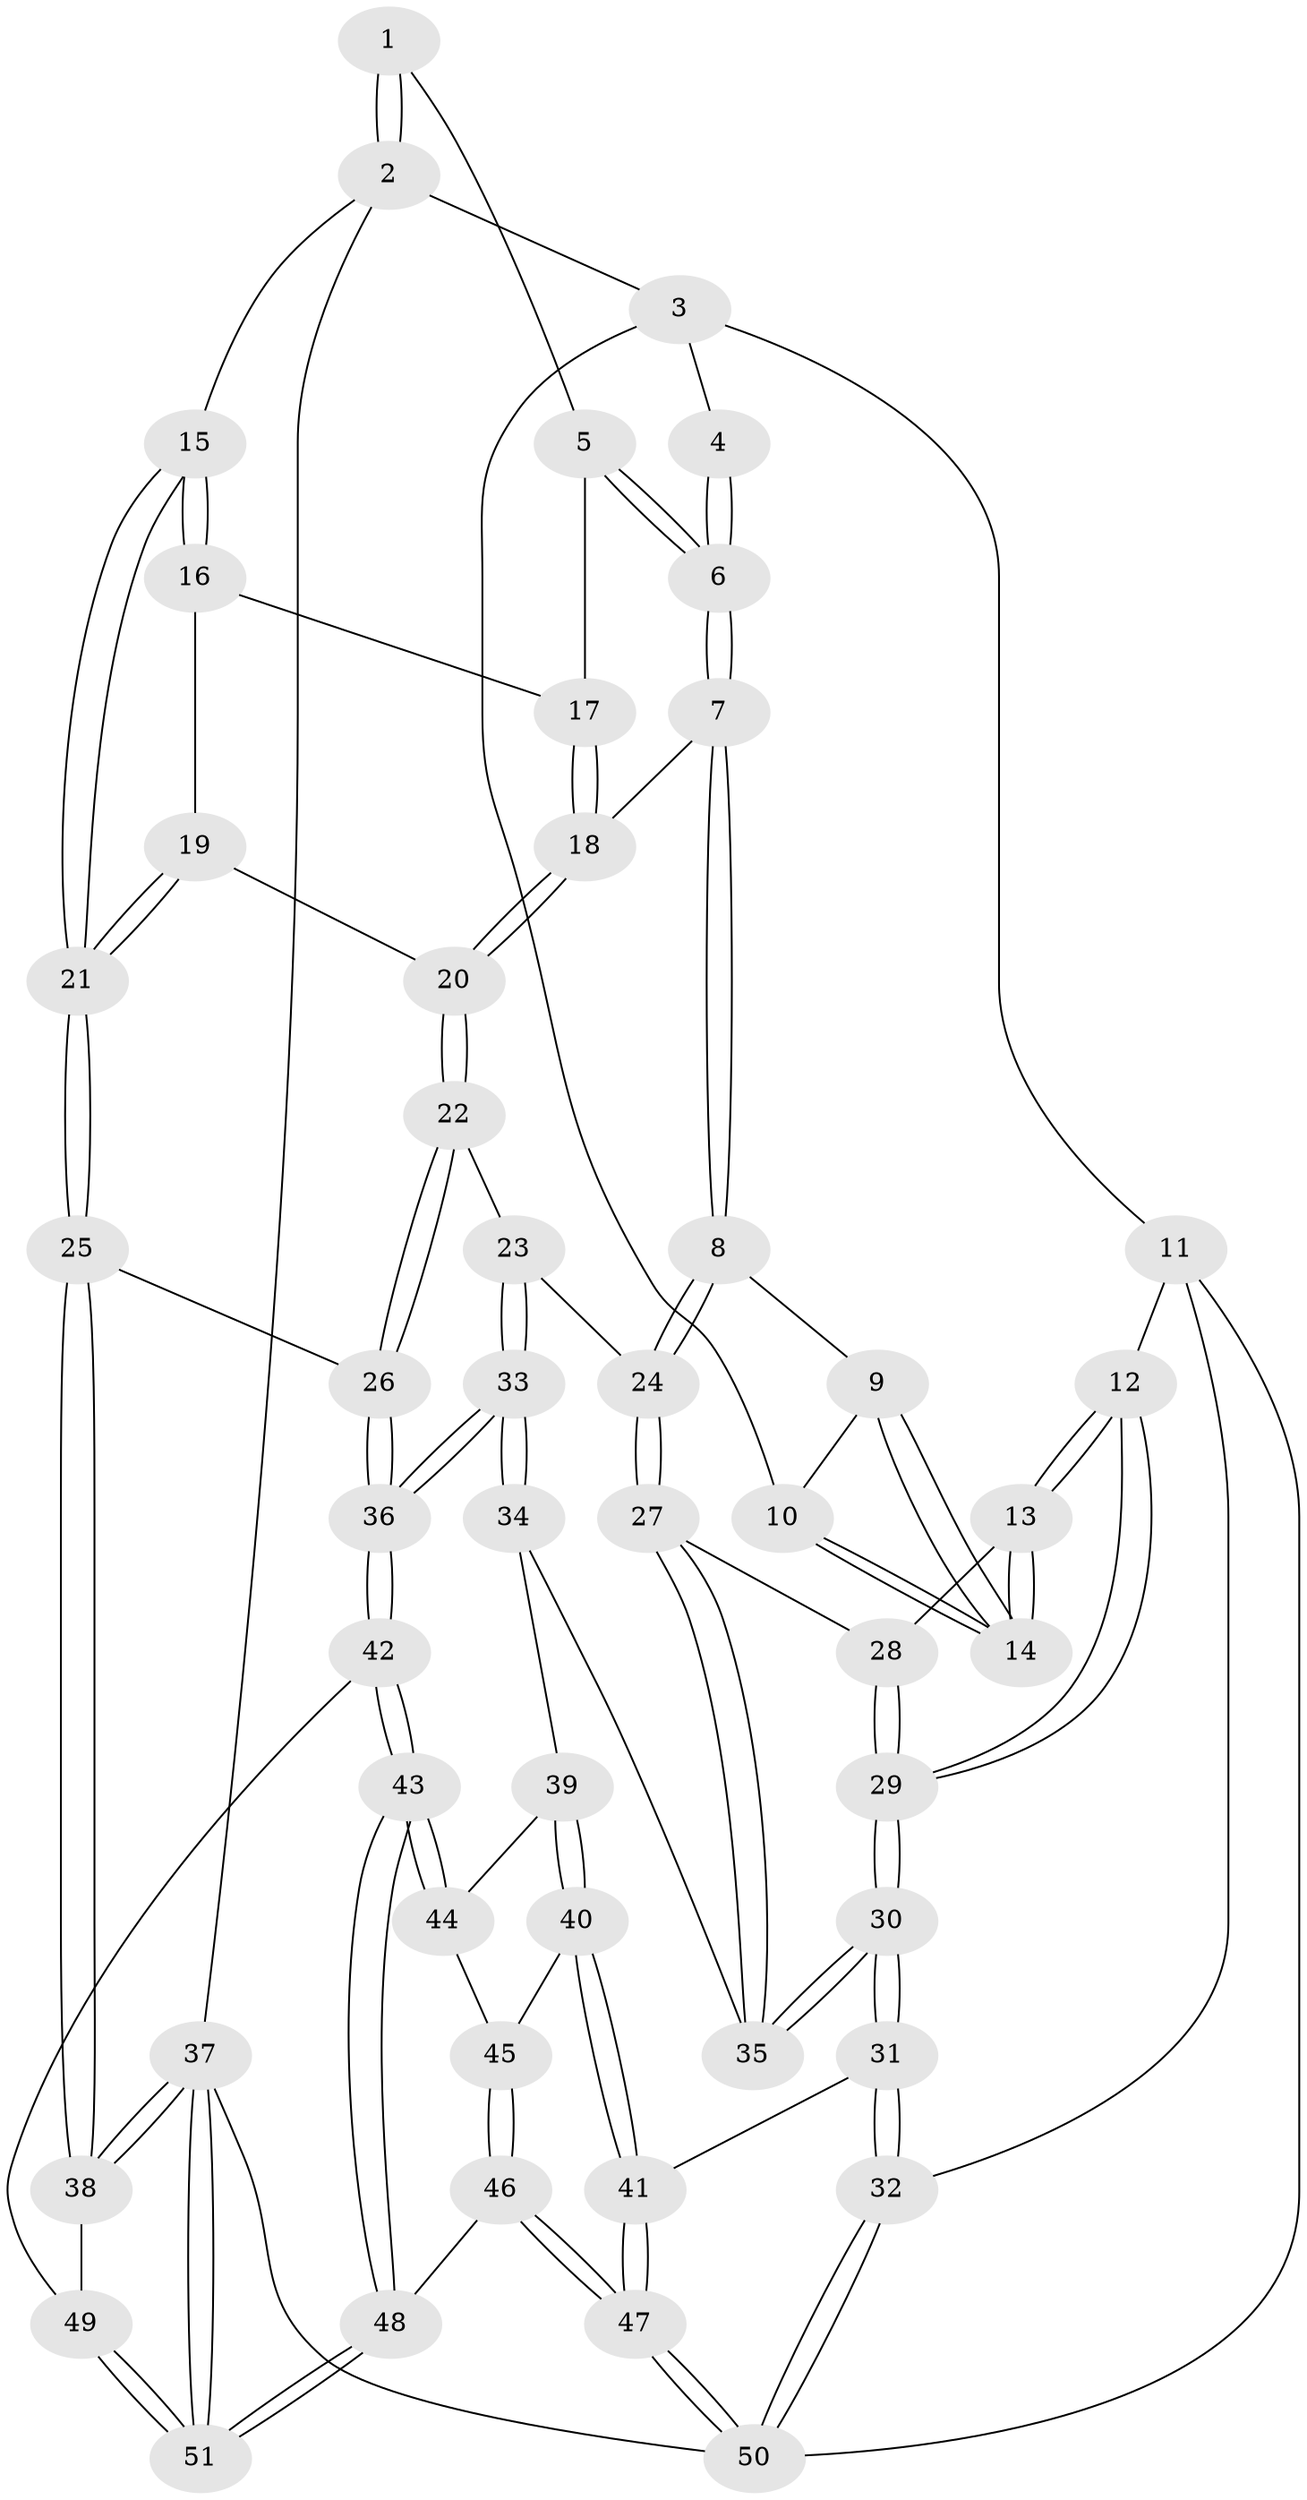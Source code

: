 // Generated by graph-tools (version 1.1) at 2025/51/03/09/25 03:51:11]
// undirected, 51 vertices, 124 edges
graph export_dot {
graph [start="1"]
  node [color=gray90,style=filled];
  1 [pos="+0.7602215354357601+0"];
  2 [pos="+1+0"];
  3 [pos="+0.3000141769115761+0"];
  4 [pos="+0.48281918076498603+0"];
  5 [pos="+0.75619417244636+0.10169732718294756"];
  6 [pos="+0.6064618303699251+0.2230835650358412"];
  7 [pos="+0.5958513512050972+0.24292820290322342"];
  8 [pos="+0.5555474230790507+0.28603586814597626"];
  9 [pos="+0.44290057839962627+0.20117125956911008"];
  10 [pos="+0.2957939364339482+0"];
  11 [pos="+0+0.31279822021460374"];
  12 [pos="+0.048647389738045485+0.29981998582556385"];
  13 [pos="+0.06875283328891252+0.28980749160695507"];
  14 [pos="+0.08674708073247302+0.26764241038770614"];
  15 [pos="+1+0.11900021718595731"];
  16 [pos="+1+0.17441098545898343"];
  17 [pos="+0.8301463790408941+0.1470268369977093"];
  18 [pos="+0.8145412745448994+0.2983864652457881"];
  19 [pos="+0.885462743307955+0.31169650844802055"];
  20 [pos="+0.8437147893602283+0.33802055353450405"];
  21 [pos="+1+0.5271304593622885"];
  22 [pos="+0.8217135145414337+0.4829119940420706"];
  23 [pos="+0.6992584372621692+0.48886937405658065"];
  24 [pos="+0.5404463341502327+0.41474962724924486"];
  25 [pos="+1+0.6029705636433427"];
  26 [pos="+1+0.5891751836015147"];
  27 [pos="+0.5097406210691147+0.43772001302803926"];
  28 [pos="+0.387561317420049+0.42683873128652805"];
  29 [pos="+0.2001447301714154+0.6344765424237205"];
  30 [pos="+0.2023522514187269+0.6548178134726482"];
  31 [pos="+0.16588225453280928+0.7405989083849528"];
  32 [pos="+0+0.742687793925858"];
  33 [pos="+0.6804463391051094+0.8145418286223904"];
  34 [pos="+0.4773017650130006+0.6625096072697747"];
  35 [pos="+0.4645089827491634+0.6206669243324497"];
  36 [pos="+0.6902078501137076+0.8317173365906873"];
  37 [pos="+1+1"];
  38 [pos="+1+0.7692232119744965"];
  39 [pos="+0.4059102371244859+0.7743835625004374"];
  40 [pos="+0.3444797753636196+0.809924721736853"];
  41 [pos="+0.21165662060394128+0.8138332485505696"];
  42 [pos="+0.6894816650192269+0.9127023201235757"];
  43 [pos="+0.6707792474567101+0.966651550422285"];
  44 [pos="+0.47414622984356253+0.8449465210375762"];
  45 [pos="+0.39527391752272695+0.8862864659944938"];
  46 [pos="+0.5008844048323031+1"];
  47 [pos="+0.18786198261324058+1"];
  48 [pos="+0.6412217408066934+1"];
  49 [pos="+1+0.8616484229943399"];
  50 [pos="+0+1"];
  51 [pos="+0.7615730388798732+1"];
  1 -- 2;
  1 -- 2;
  1 -- 5;
  2 -- 3;
  2 -- 15;
  2 -- 37;
  3 -- 4;
  3 -- 10;
  3 -- 11;
  4 -- 6;
  4 -- 6;
  5 -- 6;
  5 -- 6;
  5 -- 17;
  6 -- 7;
  6 -- 7;
  7 -- 8;
  7 -- 8;
  7 -- 18;
  8 -- 9;
  8 -- 24;
  8 -- 24;
  9 -- 10;
  9 -- 14;
  9 -- 14;
  10 -- 14;
  10 -- 14;
  11 -- 12;
  11 -- 32;
  11 -- 50;
  12 -- 13;
  12 -- 13;
  12 -- 29;
  12 -- 29;
  13 -- 14;
  13 -- 14;
  13 -- 28;
  15 -- 16;
  15 -- 16;
  15 -- 21;
  15 -- 21;
  16 -- 17;
  16 -- 19;
  17 -- 18;
  17 -- 18;
  18 -- 20;
  18 -- 20;
  19 -- 20;
  19 -- 21;
  19 -- 21;
  20 -- 22;
  20 -- 22;
  21 -- 25;
  21 -- 25;
  22 -- 23;
  22 -- 26;
  22 -- 26;
  23 -- 24;
  23 -- 33;
  23 -- 33;
  24 -- 27;
  24 -- 27;
  25 -- 26;
  25 -- 38;
  25 -- 38;
  26 -- 36;
  26 -- 36;
  27 -- 28;
  27 -- 35;
  27 -- 35;
  28 -- 29;
  28 -- 29;
  29 -- 30;
  29 -- 30;
  30 -- 31;
  30 -- 31;
  30 -- 35;
  30 -- 35;
  31 -- 32;
  31 -- 32;
  31 -- 41;
  32 -- 50;
  32 -- 50;
  33 -- 34;
  33 -- 34;
  33 -- 36;
  33 -- 36;
  34 -- 35;
  34 -- 39;
  36 -- 42;
  36 -- 42;
  37 -- 38;
  37 -- 38;
  37 -- 51;
  37 -- 51;
  37 -- 50;
  38 -- 49;
  39 -- 40;
  39 -- 40;
  39 -- 44;
  40 -- 41;
  40 -- 41;
  40 -- 45;
  41 -- 47;
  41 -- 47;
  42 -- 43;
  42 -- 43;
  42 -- 49;
  43 -- 44;
  43 -- 44;
  43 -- 48;
  43 -- 48;
  44 -- 45;
  45 -- 46;
  45 -- 46;
  46 -- 47;
  46 -- 47;
  46 -- 48;
  47 -- 50;
  47 -- 50;
  48 -- 51;
  48 -- 51;
  49 -- 51;
  49 -- 51;
}
